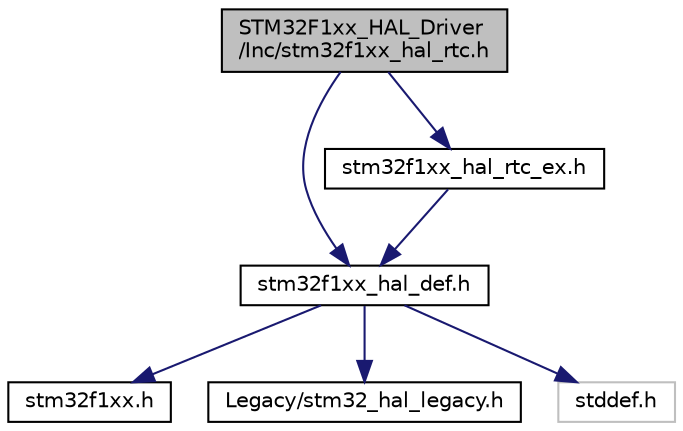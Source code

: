 digraph "STM32F1xx_HAL_Driver/Inc/stm32f1xx_hal_rtc.h"
{
 // LATEX_PDF_SIZE
  edge [fontname="Helvetica",fontsize="10",labelfontname="Helvetica",labelfontsize="10"];
  node [fontname="Helvetica",fontsize="10",shape=record];
  Node1 [label="STM32F1xx_HAL_Driver\l/Inc/stm32f1xx_hal_rtc.h",height=0.2,width=0.4,color="black", fillcolor="grey75", style="filled", fontcolor="black",tooltip="Header file of RTC HAL module."];
  Node1 -> Node2 [color="midnightblue",fontsize="10",style="solid",fontname="Helvetica"];
  Node2 [label="stm32f1xx_hal_def.h",height=0.2,width=0.4,color="black", fillcolor="white", style="filled",URL="$stm32f1xx__hal__def_8h.html",tooltip="This file contains HAL common defines, enumeration, macros and structures definitions."];
  Node2 -> Node3 [color="midnightblue",fontsize="10",style="solid",fontname="Helvetica"];
  Node3 [label="stm32f1xx.h",height=0.2,width=0.4,color="black", fillcolor="white", style="filled",URL="$stm32f1xx_8h.html",tooltip="CMSIS STM32F1xx Device Peripheral Access Layer Header File."];
  Node2 -> Node4 [color="midnightblue",fontsize="10",style="solid",fontname="Helvetica"];
  Node4 [label="Legacy/stm32_hal_legacy.h",height=0.2,width=0.4,color="black", fillcolor="white", style="filled",URL="$stm32__hal__legacy_8h.html",tooltip="This file contains aliases definition for the STM32Cube HAL constants macros and functions maintained..."];
  Node2 -> Node5 [color="midnightblue",fontsize="10",style="solid",fontname="Helvetica"];
  Node5 [label="stddef.h",height=0.2,width=0.4,color="grey75", fillcolor="white", style="filled",tooltip=" "];
  Node1 -> Node6 [color="midnightblue",fontsize="10",style="solid",fontname="Helvetica"];
  Node6 [label="stm32f1xx_hal_rtc_ex.h",height=0.2,width=0.4,color="black", fillcolor="white", style="filled",URL="$stm32f1xx__hal__rtc__ex_8h.html",tooltip="Header file of RTC HAL Extension module."];
  Node6 -> Node2 [color="midnightblue",fontsize="10",style="solid",fontname="Helvetica"];
}
